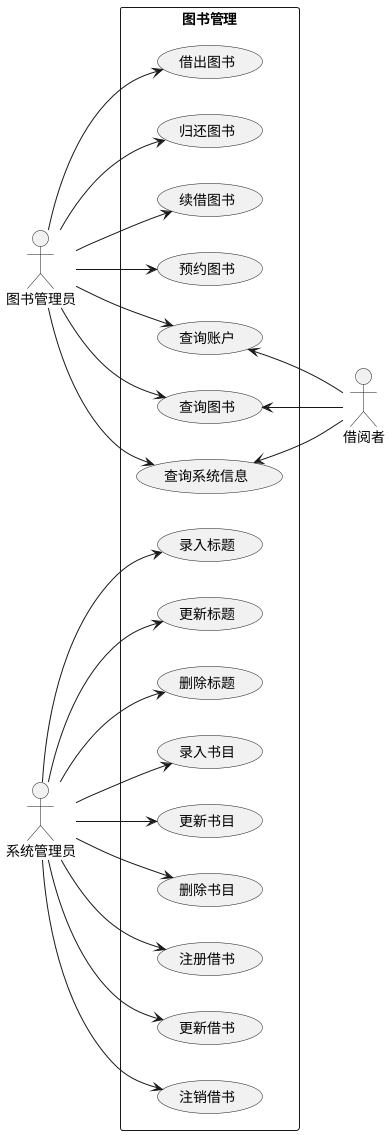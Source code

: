 @startuml
left to right direction
skinparam packageStyle rectangle
actor 借阅者
actor 图书管理员
actor 系统管理员
rectangle 图书管理 {

   图书管理员-->(借出图书)
   图书管理员-->(归还图书)
   图书管理员-->(续借图书)
   图书管理员-->(预约图书)
   图书管理员-->(查询账户)
   图书管理员-->(查询图书)
   图书管理员-->(查询系统信息)

   (查询账户) <--借阅者
   (查询图书) <--借阅者
   (查询系统信息) <--借阅者

   系统管理员-->(录入标题)
   系统管理员-->(更新标题)
   系统管理员-->(删除标题)
   系统管理员-->(录入书目)
   系统管理员-->(更新书目)
   系统管理员-->(删除书目)
   系统管理员-->(注册借书)
   系统管理员-->(更新借书)
   系统管理员-->(注销借书)

}
@enduml
